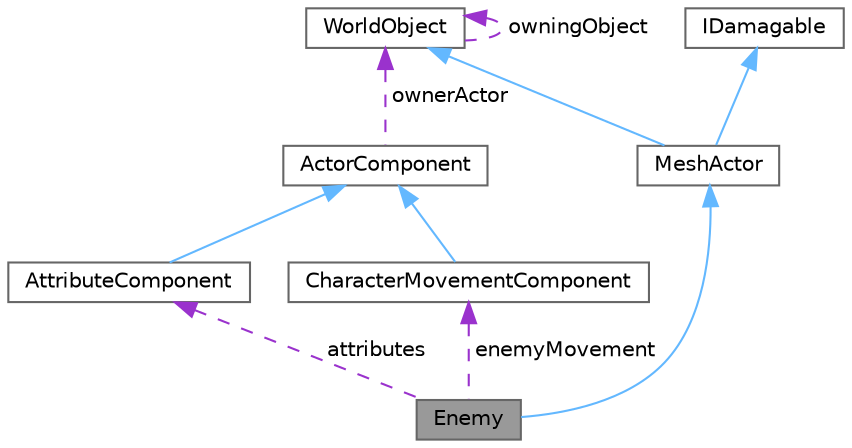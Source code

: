 digraph "Enemy"
{
 // LATEX_PDF_SIZE
  bgcolor="transparent";
  edge [fontname=Helvetica,fontsize=10,labelfontname=Helvetica,labelfontsize=10];
  node [fontname=Helvetica,fontsize=10,shape=box,height=0.2,width=0.4];
  Node1 [label="Enemy",height=0.2,width=0.4,color="gray40", fillcolor="grey60", style="filled", fontcolor="black",tooltip="A base class for all enemies, implemented as a melee enemy"];
  Node2 -> Node1 [dir="back",color="steelblue1",style="solid"];
  Node2 [label="MeshActor",height=0.2,width=0.4,color="gray40", fillcolor="white", style="filled",URL="$class_mesh_actor.html",tooltip="An object that has a mesh"];
  Node3 -> Node2 [dir="back",color="steelblue1",style="solid"];
  Node3 [label="WorldObject",height=0.2,width=0.4,color="gray40", fillcolor="white", style="filled",URL="$class_world_object.html",tooltip=" "];
  Node3 -> Node3 [dir="back",color="darkorchid3",style="dashed",label=" owningObject" ];
  Node4 -> Node2 [dir="back",color="steelblue1",style="solid"];
  Node4 [label="IDamagable",height=0.2,width=0.4,color="gray40", fillcolor="white", style="filled",URL="$class_i_damagable.html",tooltip="Interface to be added, when we want the specific class to be able to take damage"];
  Node5 -> Node1 [dir="back",color="darkorchid3",style="dashed",label=" attributes" ];
  Node5 [label="AttributeComponent",height=0.2,width=0.4,color="gray40", fillcolor="white", style="filled",URL="$class_attribute_component.html",tooltip=" "];
  Node6 -> Node5 [dir="back",color="steelblue1",style="solid"];
  Node6 [label="ActorComponent",height=0.2,width=0.4,color="gray40", fillcolor="white", style="filled",URL="$class_actor_component.html",tooltip="Base class to be derived for actor components"];
  Node3 -> Node6 [dir="back",color="darkorchid3",style="dashed",label=" ownerActor" ];
  Node7 -> Node1 [dir="back",color="darkorchid3",style="dashed",label=" enemyMovement" ];
  Node7 [label="CharacterMovementComponent",height=0.2,width=0.4,color="gray40", fillcolor="white", style="filled",URL="$class_character_movement_component.html",tooltip="A component that handles moving the character"];
  Node6 -> Node7 [dir="back",color="steelblue1",style="solid"];
}
